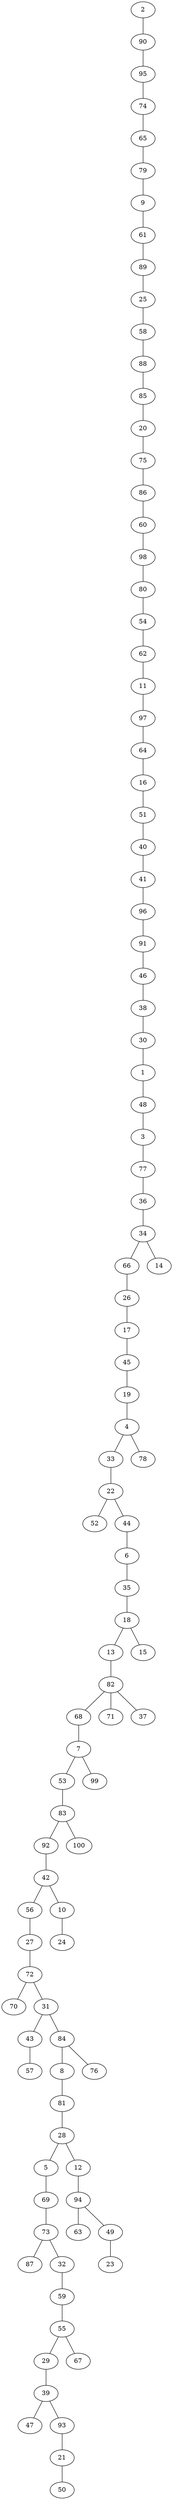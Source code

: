 graph {
2--90
90--95
95--74
74--65
65--79
79--9
9--61
61--89
89--25
25--58
58--88
88--85
85--20
20--75
75--86
86--60
60--98
98--80
80--54
54--62
62--11
11--97
97--64
64--16
16--51
51--40
40--41
41--96
96--91
91--46
46--38
38--30
30--1
1--48
48--3
3--77
77--36
36--34
34--66
66--26
26--17
17--45
45--19
19--4
4--33
33--22
22--52
22--44
44--6
6--35
35--18
18--13
13--82
82--68
68--7
7--53
53--83
83--92
92--42
42--56
56--27
27--72
72--70
72--31
31--43
43--57
31--84
84--8
8--81
81--28
28--5
5--69
69--73
73--87
73--32
32--59
59--55
55--29
29--39
39--47
39--93
93--21
21--50
55--67
28--12
12--94
94--63
94--49
49--23
84--76
42--10
10--24
83--100
7--99
82--71
82--37
18--15
4--78
34--14
}
